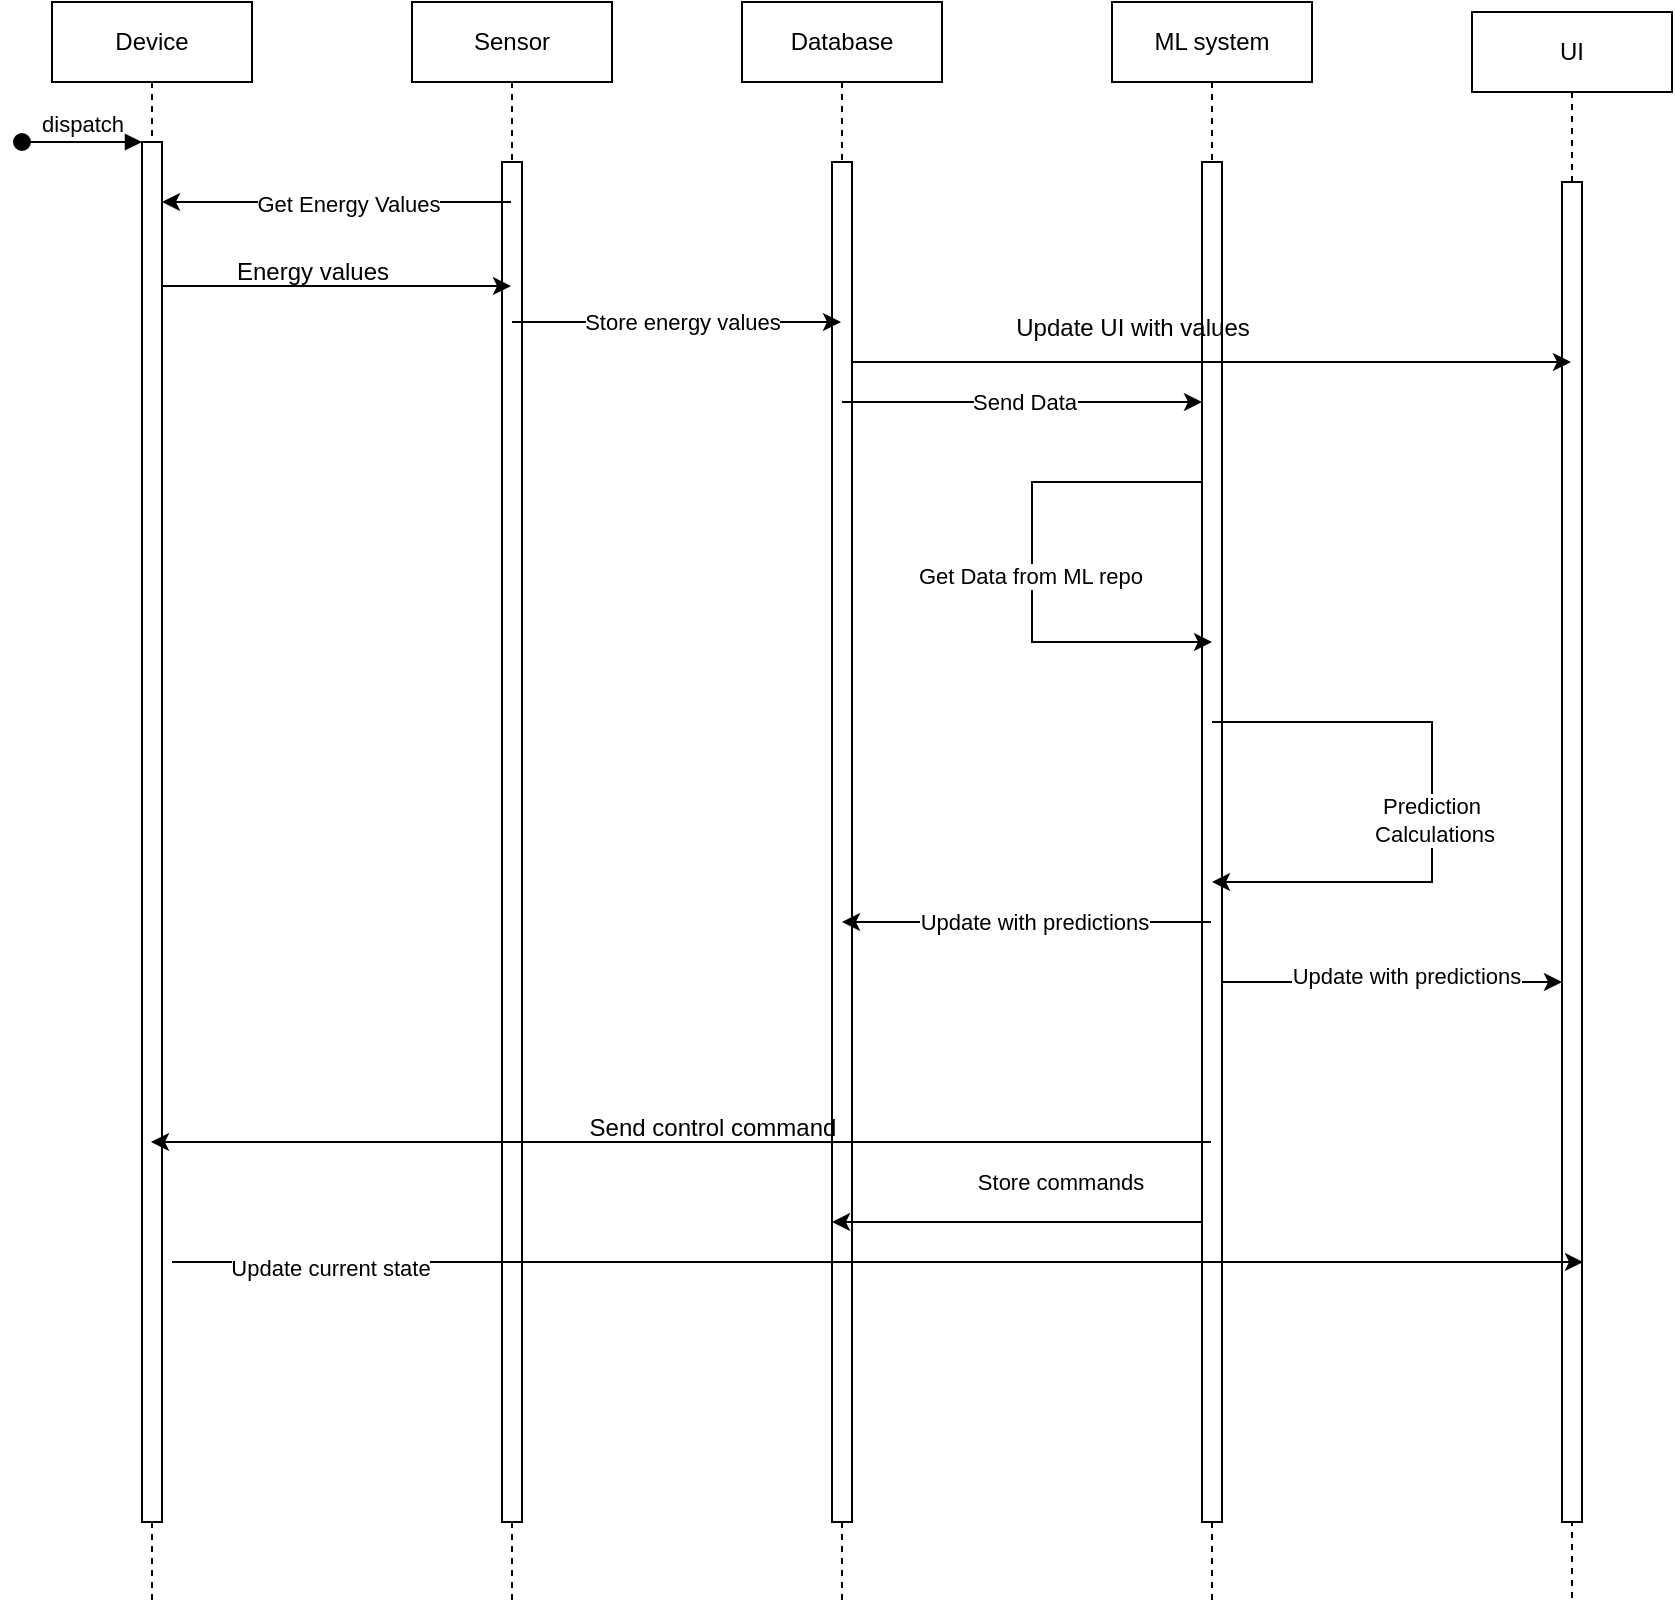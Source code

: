 <mxfile version="25.0.3">
  <diagram name="Page-1" id="2YBvvXClWsGukQMizWep">
    <mxGraphModel dx="714" dy="786" grid="1" gridSize="10" guides="1" tooltips="1" connect="1" arrows="1" fold="1" page="1" pageScale="1" pageWidth="850" pageHeight="1100" math="0" shadow="0">
      <root>
        <mxCell id="0" />
        <mxCell id="1" parent="0" />
        <mxCell id="aM9ryv3xv72pqoxQDRHE-1" value="Device" style="shape=umlLifeline;perimeter=lifelinePerimeter;whiteSpace=wrap;html=1;container=0;dropTarget=0;collapsible=0;recursiveResize=0;outlineConnect=0;portConstraint=eastwest;newEdgeStyle={&quot;edgeStyle&quot;:&quot;elbowEdgeStyle&quot;,&quot;elbow&quot;:&quot;vertical&quot;,&quot;curved&quot;:0,&quot;rounded&quot;:0};" parent="1" vertex="1">
          <mxGeometry x="30" y="40" width="100" height="800" as="geometry" />
        </mxCell>
        <mxCell id="aM9ryv3xv72pqoxQDRHE-2" value="" style="html=1;points=[];perimeter=orthogonalPerimeter;outlineConnect=0;targetShapes=umlLifeline;portConstraint=eastwest;newEdgeStyle={&quot;edgeStyle&quot;:&quot;elbowEdgeStyle&quot;,&quot;elbow&quot;:&quot;vertical&quot;,&quot;curved&quot;:0,&quot;rounded&quot;:0};" parent="aM9ryv3xv72pqoxQDRHE-1" vertex="1">
          <mxGeometry x="45" y="70" width="10" height="690" as="geometry" />
        </mxCell>
        <mxCell id="aM9ryv3xv72pqoxQDRHE-3" value="dispatch" style="html=1;verticalAlign=bottom;startArrow=oval;endArrow=block;startSize=8;edgeStyle=elbowEdgeStyle;elbow=vertical;curved=0;rounded=0;" parent="aM9ryv3xv72pqoxQDRHE-1" target="aM9ryv3xv72pqoxQDRHE-2" edge="1">
          <mxGeometry relative="1" as="geometry">
            <mxPoint x="-15" y="70" as="sourcePoint" />
          </mxGeometry>
        </mxCell>
        <mxCell id="aM9ryv3xv72pqoxQDRHE-5" value="Sensor" style="shape=umlLifeline;perimeter=lifelinePerimeter;whiteSpace=wrap;html=1;container=0;dropTarget=0;collapsible=0;recursiveResize=0;outlineConnect=0;portConstraint=eastwest;newEdgeStyle={&quot;edgeStyle&quot;:&quot;elbowEdgeStyle&quot;,&quot;elbow&quot;:&quot;vertical&quot;,&quot;curved&quot;:0,&quot;rounded&quot;:0};" parent="1" vertex="1">
          <mxGeometry x="210" y="40" width="100" height="800" as="geometry" />
        </mxCell>
        <mxCell id="aM9ryv3xv72pqoxQDRHE-6" value="" style="html=1;points=[];perimeter=orthogonalPerimeter;outlineConnect=0;targetShapes=umlLifeline;portConstraint=eastwest;newEdgeStyle={&quot;edgeStyle&quot;:&quot;elbowEdgeStyle&quot;,&quot;elbow&quot;:&quot;vertical&quot;,&quot;curved&quot;:0,&quot;rounded&quot;:0};" parent="aM9ryv3xv72pqoxQDRHE-5" vertex="1">
          <mxGeometry x="45" y="80" width="10" height="680" as="geometry" />
        </mxCell>
        <mxCell id="lqKnpEpVxvT7NwCTdXQ0-1" value="Database" style="shape=umlLifeline;perimeter=lifelinePerimeter;whiteSpace=wrap;html=1;container=0;dropTarget=0;collapsible=0;recursiveResize=0;outlineConnect=0;portConstraint=eastwest;newEdgeStyle={&quot;edgeStyle&quot;:&quot;elbowEdgeStyle&quot;,&quot;elbow&quot;:&quot;vertical&quot;,&quot;curved&quot;:0,&quot;rounded&quot;:0};" parent="1" vertex="1">
          <mxGeometry x="375" y="40" width="100" height="800" as="geometry" />
        </mxCell>
        <mxCell id="lqKnpEpVxvT7NwCTdXQ0-2" value="" style="html=1;points=[];perimeter=orthogonalPerimeter;outlineConnect=0;targetShapes=umlLifeline;portConstraint=eastwest;newEdgeStyle={&quot;edgeStyle&quot;:&quot;elbowEdgeStyle&quot;,&quot;elbow&quot;:&quot;vertical&quot;,&quot;curved&quot;:0,&quot;rounded&quot;:0};" parent="lqKnpEpVxvT7NwCTdXQ0-1" vertex="1">
          <mxGeometry x="45" y="80" width="10" height="680" as="geometry" />
        </mxCell>
        <mxCell id="lqKnpEpVxvT7NwCTdXQ0-3" value="UI" style="shape=umlLifeline;perimeter=lifelinePerimeter;whiteSpace=wrap;html=1;container=0;dropTarget=0;collapsible=0;recursiveResize=0;outlineConnect=0;portConstraint=eastwest;newEdgeStyle={&quot;edgeStyle&quot;:&quot;elbowEdgeStyle&quot;,&quot;elbow&quot;:&quot;vertical&quot;,&quot;curved&quot;:0,&quot;rounded&quot;:0};" parent="1" vertex="1">
          <mxGeometry x="740" y="45" width="100" height="795" as="geometry" />
        </mxCell>
        <mxCell id="lqKnpEpVxvT7NwCTdXQ0-4" value="" style="html=1;points=[];perimeter=orthogonalPerimeter;outlineConnect=0;targetShapes=umlLifeline;portConstraint=eastwest;newEdgeStyle={&quot;edgeStyle&quot;:&quot;elbowEdgeStyle&quot;,&quot;elbow&quot;:&quot;vertical&quot;,&quot;curved&quot;:0,&quot;rounded&quot;:0};" parent="lqKnpEpVxvT7NwCTdXQ0-3" vertex="1">
          <mxGeometry x="45" y="85" width="10" height="670" as="geometry" />
        </mxCell>
        <mxCell id="lqKnpEpVxvT7NwCTdXQ0-6" value="" style="endArrow=classic;html=1;rounded=0;" parent="1" source="aM9ryv3xv72pqoxQDRHE-5" target="aM9ryv3xv72pqoxQDRHE-2" edge="1">
          <mxGeometry width="50" height="50" relative="1" as="geometry">
            <mxPoint x="190" y="490" as="sourcePoint" />
            <mxPoint x="90" y="140" as="targetPoint" />
            <Array as="points">
              <mxPoint x="190" y="140" />
            </Array>
          </mxGeometry>
        </mxCell>
        <mxCell id="lqKnpEpVxvT7NwCTdXQ0-7" value="Get Energy Values" style="edgeLabel;html=1;align=center;verticalAlign=middle;resizable=0;points=[];" parent="lqKnpEpVxvT7NwCTdXQ0-6" vertex="1" connectable="0">
          <mxGeometry x="-0.066" y="1" relative="1" as="geometry">
            <mxPoint as="offset" />
          </mxGeometry>
        </mxCell>
        <mxCell id="lqKnpEpVxvT7NwCTdXQ0-12" value="" style="endArrow=classic;html=1;rounded=0;" parent="1" source="aM9ryv3xv72pqoxQDRHE-5" target="lqKnpEpVxvT7NwCTdXQ0-1" edge="1">
          <mxGeometry width="50" height="50" relative="1" as="geometry">
            <mxPoint x="260" y="200" as="sourcePoint" />
            <mxPoint x="440" y="200" as="targetPoint" />
            <Array as="points">
              <mxPoint x="310.5" y="200" />
              <mxPoint x="380.5" y="200" />
              <mxPoint x="420.5" y="200" />
            </Array>
          </mxGeometry>
        </mxCell>
        <mxCell id="lqKnpEpVxvT7NwCTdXQ0-13" value="Store energy values" style="edgeLabel;html=1;align=center;verticalAlign=middle;resizable=0;points=[];" parent="lqKnpEpVxvT7NwCTdXQ0-12" vertex="1" connectable="0">
          <mxGeometry x="-0.145" y="-3" relative="1" as="geometry">
            <mxPoint x="14" y="-3" as="offset" />
          </mxGeometry>
        </mxCell>
        <mxCell id="lqKnpEpVxvT7NwCTdXQ0-17" value="" style="endArrow=classic;html=1;rounded=0;" parent="1" source="lqKnpEpVxvT7NwCTdXQ0-1" target="lqKnpEpVxvT7NwCTdXQ0-20" edge="1">
          <mxGeometry width="50" height="50" relative="1" as="geometry">
            <mxPoint x="570" y="410" as="sourcePoint" />
            <mxPoint x="620" y="360" as="targetPoint" />
            <Array as="points">
              <mxPoint x="490" y="240" />
              <mxPoint x="590" y="240" />
            </Array>
          </mxGeometry>
        </mxCell>
        <mxCell id="lqKnpEpVxvT7NwCTdXQ0-18" value="Send Data" style="edgeLabel;html=1;align=center;verticalAlign=middle;resizable=0;points=[];" parent="lqKnpEpVxvT7NwCTdXQ0-17" vertex="1" connectable="0">
          <mxGeometry x="-0.064" relative="1" as="geometry">
            <mxPoint x="7" as="offset" />
          </mxGeometry>
        </mxCell>
        <mxCell id="lqKnpEpVxvT7NwCTdXQ0-19" value="ML system" style="shape=umlLifeline;perimeter=lifelinePerimeter;whiteSpace=wrap;html=1;container=0;dropTarget=0;collapsible=0;recursiveResize=0;outlineConnect=0;portConstraint=eastwest;newEdgeStyle={&quot;edgeStyle&quot;:&quot;elbowEdgeStyle&quot;,&quot;elbow&quot;:&quot;vertical&quot;,&quot;curved&quot;:0,&quot;rounded&quot;:0};" parent="1" vertex="1">
          <mxGeometry x="560" y="40" width="100" height="800" as="geometry" />
        </mxCell>
        <mxCell id="lqKnpEpVxvT7NwCTdXQ0-20" value="" style="html=1;points=[];perimeter=orthogonalPerimeter;outlineConnect=0;targetShapes=umlLifeline;portConstraint=eastwest;newEdgeStyle={&quot;edgeStyle&quot;:&quot;elbowEdgeStyle&quot;,&quot;elbow&quot;:&quot;vertical&quot;,&quot;curved&quot;:0,&quot;rounded&quot;:0};" parent="lqKnpEpVxvT7NwCTdXQ0-19" vertex="1">
          <mxGeometry x="45" y="80" width="10" height="680" as="geometry" />
        </mxCell>
        <mxCell id="lqKnpEpVxvT7NwCTdXQ0-29" value="" style="endArrow=classic;html=1;rounded=0;" parent="lqKnpEpVxvT7NwCTdXQ0-19" source="lqKnpEpVxvT7NwCTdXQ0-20" target="lqKnpEpVxvT7NwCTdXQ0-19" edge="1">
          <mxGeometry width="50" height="50" relative="1" as="geometry">
            <mxPoint x="69.5" y="240" as="sourcePoint" />
            <mxPoint x="65" y="320" as="targetPoint" />
            <Array as="points">
              <mxPoint x="-40" y="240" />
              <mxPoint x="-40" y="320" />
              <mxPoint x="30" y="320" />
              <mxPoint x="50" y="320" />
            </Array>
          </mxGeometry>
        </mxCell>
        <mxCell id="lqKnpEpVxvT7NwCTdXQ0-32" value="Get Data from ML repo" style="edgeLabel;html=1;align=center;verticalAlign=middle;resizable=0;points=[];" parent="lqKnpEpVxvT7NwCTdXQ0-29" vertex="1" connectable="0">
          <mxGeometry x="-0.04" y="-1" relative="1" as="geometry">
            <mxPoint y="9" as="offset" />
          </mxGeometry>
        </mxCell>
        <mxCell id="lqKnpEpVxvT7NwCTdXQ0-21" value="" style="endArrow=classic;html=1;rounded=0;" parent="1" edge="1">
          <mxGeometry width="50" height="50" relative="1" as="geometry">
            <mxPoint x="85" y="182" as="sourcePoint" />
            <mxPoint x="259.5" y="182" as="targetPoint" />
            <Array as="points">
              <mxPoint x="190" y="182" />
            </Array>
          </mxGeometry>
        </mxCell>
        <mxCell id="lqKnpEpVxvT7NwCTdXQ0-22" value="Energy values" style="text;html=1;align=center;verticalAlign=middle;resizable=0;points=[];autosize=1;strokeColor=none;fillColor=none;" parent="1" vertex="1">
          <mxGeometry x="110" y="160" width="100" height="30" as="geometry" />
        </mxCell>
        <mxCell id="lqKnpEpVxvT7NwCTdXQ0-24" value="" style="endArrow=classic;html=1;rounded=0;" parent="1" source="lqKnpEpVxvT7NwCTdXQ0-19" target="lqKnpEpVxvT7NwCTdXQ0-19" edge="1">
          <mxGeometry width="50" height="50" relative="1" as="geometry">
            <mxPoint x="570" y="410" as="sourcePoint" />
            <mxPoint x="580" y="360" as="targetPoint" />
            <Array as="points">
              <mxPoint x="660" y="400" />
              <mxPoint x="720" y="400" />
              <mxPoint x="720" y="480" />
              <mxPoint x="670" y="480" />
            </Array>
          </mxGeometry>
        </mxCell>
        <mxCell id="lqKnpEpVxvT7NwCTdXQ0-25" value="Prediction&amp;nbsp;&lt;div&gt;Calculations&lt;/div&gt;" style="edgeLabel;html=1;align=center;verticalAlign=middle;resizable=0;points=[];" parent="lqKnpEpVxvT7NwCTdXQ0-24" vertex="1" connectable="0">
          <mxGeometry x="0.054" y="1" relative="1" as="geometry">
            <mxPoint y="1" as="offset" />
          </mxGeometry>
        </mxCell>
        <mxCell id="lqKnpEpVxvT7NwCTdXQ0-26" value="" style="endArrow=classic;html=1;rounded=0;" parent="1" source="lqKnpEpVxvT7NwCTdXQ0-2" target="lqKnpEpVxvT7NwCTdXQ0-3" edge="1">
          <mxGeometry width="50" height="50" relative="1" as="geometry">
            <mxPoint x="570" y="410" as="sourcePoint" />
            <mxPoint x="620" y="360" as="targetPoint" />
            <Array as="points">
              <mxPoint x="540" y="220" />
            </Array>
          </mxGeometry>
        </mxCell>
        <mxCell id="lqKnpEpVxvT7NwCTdXQ0-27" value="Update UI with values" style="text;html=1;align=center;verticalAlign=middle;resizable=0;points=[];autosize=1;strokeColor=none;fillColor=none;" parent="1" vertex="1">
          <mxGeometry x="500" y="188" width="140" height="30" as="geometry" />
        </mxCell>
        <mxCell id="lqKnpEpVxvT7NwCTdXQ0-39" value="" style="endArrow=classic;html=1;rounded=0;" parent="1" source="lqKnpEpVxvT7NwCTdXQ0-20" target="lqKnpEpVxvT7NwCTdXQ0-4" edge="1">
          <mxGeometry width="50" height="50" relative="1" as="geometry">
            <mxPoint x="570" y="410" as="sourcePoint" />
            <mxPoint x="720" y="550" as="targetPoint" />
            <Array as="points">
              <mxPoint x="720" y="530" />
            </Array>
          </mxGeometry>
        </mxCell>
        <mxCell id="lqKnpEpVxvT7NwCTdXQ0-40" value="Update with predictions" style="edgeLabel;html=1;align=center;verticalAlign=middle;resizable=0;points=[];" parent="lqKnpEpVxvT7NwCTdXQ0-39" vertex="1" connectable="0">
          <mxGeometry x="0.082" y="3" relative="1" as="geometry">
            <mxPoint as="offset" />
          </mxGeometry>
        </mxCell>
        <mxCell id="lqKnpEpVxvT7NwCTdXQ0-41" value="" style="endArrow=classic;html=1;rounded=0;" parent="1" source="lqKnpEpVxvT7NwCTdXQ0-19" target="lqKnpEpVxvT7NwCTdXQ0-1" edge="1">
          <mxGeometry width="50" height="50" relative="1" as="geometry">
            <mxPoint x="570" y="410" as="sourcePoint" />
            <mxPoint x="620" y="360" as="targetPoint" />
            <Array as="points">
              <mxPoint x="520" y="500" />
            </Array>
          </mxGeometry>
        </mxCell>
        <mxCell id="lqKnpEpVxvT7NwCTdXQ0-43" value="Update with predictions" style="edgeLabel;html=1;align=center;verticalAlign=middle;resizable=0;points=[];" parent="lqKnpEpVxvT7NwCTdXQ0-41" vertex="1" connectable="0">
          <mxGeometry x="0.443" y="-4" relative="1" as="geometry">
            <mxPoint x="44" y="4" as="offset" />
          </mxGeometry>
        </mxCell>
        <mxCell id="lqKnpEpVxvT7NwCTdXQ0-44" value="" style="endArrow=classic;html=1;rounded=0;" parent="1" edge="1">
          <mxGeometry width="50" height="50" relative="1" as="geometry">
            <mxPoint x="609.5" y="610" as="sourcePoint" />
            <mxPoint x="79.5" y="610" as="targetPoint" />
            <Array as="points">
              <mxPoint x="600" y="610" />
            </Array>
          </mxGeometry>
        </mxCell>
        <mxCell id="lqKnpEpVxvT7NwCTdXQ0-45" value="Send control command" style="text;html=1;align=center;verticalAlign=middle;resizable=0;points=[];autosize=1;strokeColor=none;fillColor=none;" parent="1" vertex="1">
          <mxGeometry x="285" y="588" width="150" height="30" as="geometry" />
        </mxCell>
        <mxCell id="takUxab5FoNptMkG504j-1" value="" style="endArrow=classic;html=1;rounded=0;" edge="1" parent="1">
          <mxGeometry width="50" height="50" relative="1" as="geometry">
            <mxPoint x="90" y="670" as="sourcePoint" />
            <mxPoint x="795.5" y="670" as="targetPoint" />
          </mxGeometry>
        </mxCell>
        <mxCell id="takUxab5FoNptMkG504j-2" value="Update current state" style="edgeLabel;html=1;align=center;verticalAlign=middle;resizable=0;points=[];" vertex="1" connectable="0" parent="takUxab5FoNptMkG504j-1">
          <mxGeometry x="-0.776" y="-3" relative="1" as="geometry">
            <mxPoint as="offset" />
          </mxGeometry>
        </mxCell>
        <mxCell id="takUxab5FoNptMkG504j-3" value="" style="endArrow=classic;html=1;rounded=0;" edge="1" parent="1" source="lqKnpEpVxvT7NwCTdXQ0-20">
          <mxGeometry width="50" height="50" relative="1" as="geometry">
            <mxPoint x="599.5" y="650" as="sourcePoint" />
            <mxPoint x="420" y="650" as="targetPoint" />
          </mxGeometry>
        </mxCell>
        <mxCell id="takUxab5FoNptMkG504j-4" value="Store commands" style="edgeLabel;html=1;align=center;verticalAlign=middle;resizable=0;points=[];" vertex="1" connectable="0" parent="takUxab5FoNptMkG504j-3">
          <mxGeometry x="-0.333" y="2" relative="1" as="geometry">
            <mxPoint x="-10" y="-22" as="offset" />
          </mxGeometry>
        </mxCell>
      </root>
    </mxGraphModel>
  </diagram>
</mxfile>
